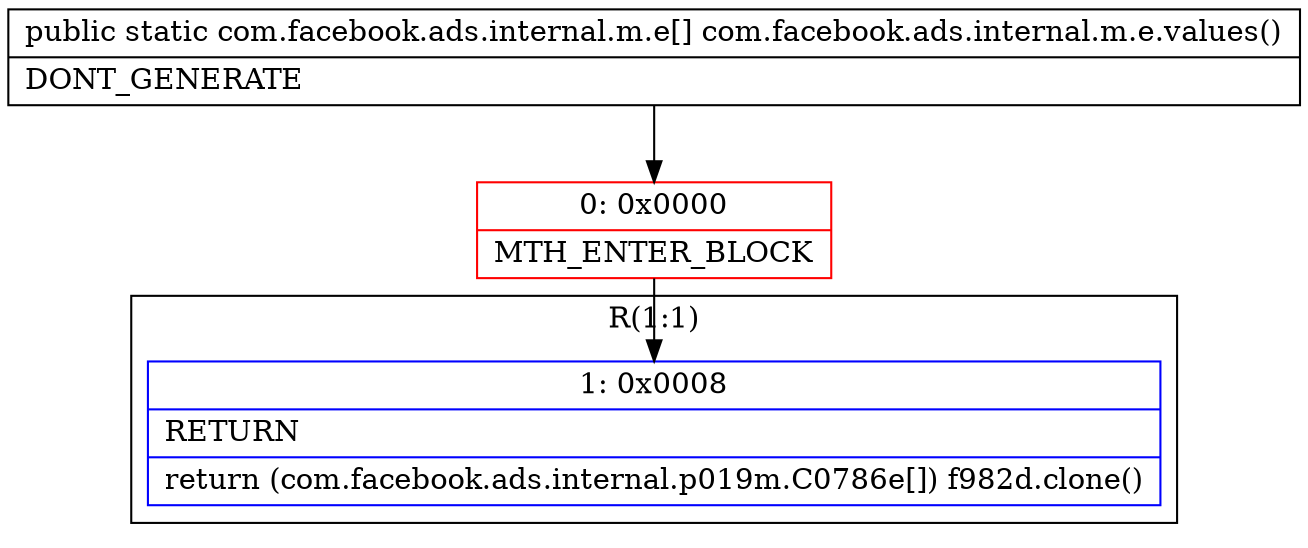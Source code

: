 digraph "CFG forcom.facebook.ads.internal.m.e.values()[Lcom\/facebook\/ads\/internal\/m\/e;" {
subgraph cluster_Region_776378570 {
label = "R(1:1)";
node [shape=record,color=blue];
Node_1 [shape=record,label="{1\:\ 0x0008|RETURN\l|return (com.facebook.ads.internal.p019m.C0786e[]) f982d.clone()\l}"];
}
Node_0 [shape=record,color=red,label="{0\:\ 0x0000|MTH_ENTER_BLOCK\l}"];
MethodNode[shape=record,label="{public static com.facebook.ads.internal.m.e[] com.facebook.ads.internal.m.e.values()  | DONT_GENERATE\l}"];
MethodNode -> Node_0;
Node_0 -> Node_1;
}

